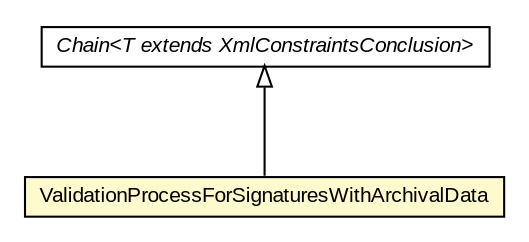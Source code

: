 #!/usr/local/bin/dot
#
# Class diagram 
# Generated by UMLGraph version R5_6-24-gf6e263 (http://www.umlgraph.org/)
#

digraph G {
	edge [fontname="arial",fontsize=10,labelfontname="arial",labelfontsize=10];
	node [fontname="arial",fontsize=10,shape=plaintext];
	nodesep=0.25;
	ranksep=0.5;
	// eu.europa.esig.dss.validation.process.Chain<T extends eu.europa.esig.dss.jaxb.detailedreport.XmlConstraintsConclusion>
	c760927 [label=<<table title="eu.europa.esig.dss.validation.process.Chain" border="0" cellborder="1" cellspacing="0" cellpadding="2" port="p" href="../Chain.html">
		<tr><td><table border="0" cellspacing="0" cellpadding="1">
<tr><td align="center" balign="center"><font face="arial italic"> Chain&lt;T extends XmlConstraintsConclusion&gt; </font></td></tr>
		</table></td></tr>
		</table>>, URL="../Chain.html", fontname="arial", fontcolor="black", fontsize=10.0];
	// eu.europa.esig.dss.validation.process.vpfswatsp.ValidationProcessForSignaturesWithArchivalData
	c761094 [label=<<table title="eu.europa.esig.dss.validation.process.vpfswatsp.ValidationProcessForSignaturesWithArchivalData" border="0" cellborder="1" cellspacing="0" cellpadding="2" port="p" bgcolor="lemonChiffon" href="./ValidationProcessForSignaturesWithArchivalData.html">
		<tr><td><table border="0" cellspacing="0" cellpadding="1">
<tr><td align="center" balign="center"> ValidationProcessForSignaturesWithArchivalData </td></tr>
		</table></td></tr>
		</table>>, URL="./ValidationProcessForSignaturesWithArchivalData.html", fontname="arial", fontcolor="black", fontsize=10.0];
	//eu.europa.esig.dss.validation.process.vpfswatsp.ValidationProcessForSignaturesWithArchivalData extends eu.europa.esig.dss.validation.process.Chain<eu.europa.esig.dss.jaxb.detailedreport.XmlValidationProcessArchivalData>
	c760927:p -> c761094:p [dir=back,arrowtail=empty];
}

